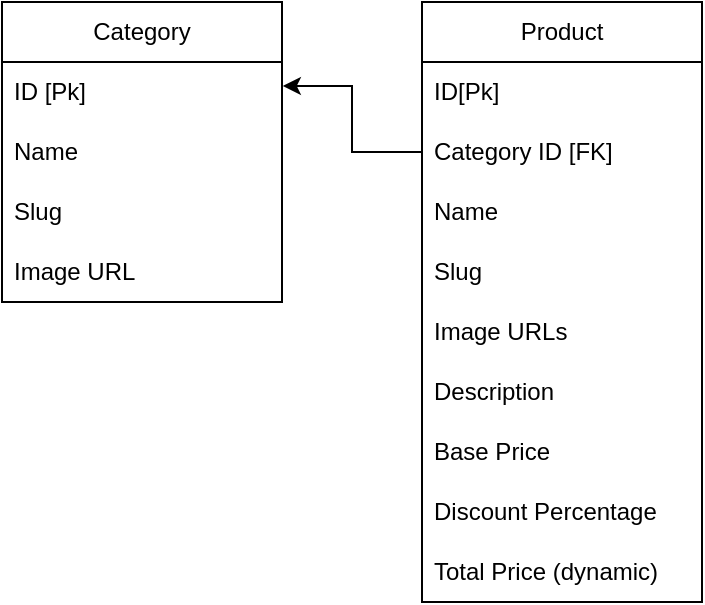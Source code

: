 <mxfile version="22.1.3" type="device">
  <diagram name="Página-1" id="y31d2s6sxo0T7q7b0PLC">
    <mxGraphModel dx="352" dy="180" grid="1" gridSize="10" guides="1" tooltips="1" connect="1" arrows="1" fold="1" page="1" pageScale="1" pageWidth="827" pageHeight="1169" math="0" shadow="0">
      <root>
        <mxCell id="0" />
        <mxCell id="1" parent="0" />
        <mxCell id="qCin7qq2gjYdK3tuqmGP-1" value="Category" style="swimlane;fontStyle=0;childLayout=stackLayout;horizontal=1;startSize=30;horizontalStack=0;resizeParent=1;resizeParentMax=0;resizeLast=0;collapsible=1;marginBottom=0;whiteSpace=wrap;html=1;" vertex="1" parent="1">
          <mxGeometry x="50" y="50" width="140" height="150" as="geometry" />
        </mxCell>
        <mxCell id="qCin7qq2gjYdK3tuqmGP-2" value="ID [Pk]" style="text;strokeColor=none;fillColor=none;align=left;verticalAlign=middle;spacingLeft=4;spacingRight=4;overflow=hidden;points=[[0,0.5],[1,0.5]];portConstraint=eastwest;rotatable=0;whiteSpace=wrap;html=1;" vertex="1" parent="qCin7qq2gjYdK3tuqmGP-1">
          <mxGeometry y="30" width="140" height="30" as="geometry" />
        </mxCell>
        <mxCell id="qCin7qq2gjYdK3tuqmGP-3" value="Name" style="text;strokeColor=none;fillColor=none;align=left;verticalAlign=middle;spacingLeft=4;spacingRight=4;overflow=hidden;points=[[0,0.5],[1,0.5]];portConstraint=eastwest;rotatable=0;whiteSpace=wrap;html=1;" vertex="1" parent="qCin7qq2gjYdK3tuqmGP-1">
          <mxGeometry y="60" width="140" height="30" as="geometry" />
        </mxCell>
        <mxCell id="qCin7qq2gjYdK3tuqmGP-5" value="Slug" style="text;strokeColor=none;fillColor=none;align=left;verticalAlign=middle;spacingLeft=4;spacingRight=4;overflow=hidden;points=[[0,0.5],[1,0.5]];portConstraint=eastwest;rotatable=0;whiteSpace=wrap;html=1;" vertex="1" parent="qCin7qq2gjYdK3tuqmGP-1">
          <mxGeometry y="90" width="140" height="30" as="geometry" />
        </mxCell>
        <mxCell id="qCin7qq2gjYdK3tuqmGP-4" value="Image URL" style="text;strokeColor=none;fillColor=none;align=left;verticalAlign=middle;spacingLeft=4;spacingRight=4;overflow=hidden;points=[[0,0.5],[1,0.5]];portConstraint=eastwest;rotatable=0;whiteSpace=wrap;html=1;" vertex="1" parent="qCin7qq2gjYdK3tuqmGP-1">
          <mxGeometry y="120" width="140" height="30" as="geometry" />
        </mxCell>
        <mxCell id="qCin7qq2gjYdK3tuqmGP-6" value="Product" style="swimlane;fontStyle=0;childLayout=stackLayout;horizontal=1;startSize=30;horizontalStack=0;resizeParent=1;resizeParentMax=0;resizeLast=0;collapsible=1;marginBottom=0;whiteSpace=wrap;html=1;" vertex="1" parent="1">
          <mxGeometry x="260" y="50" width="140" height="300" as="geometry" />
        </mxCell>
        <mxCell id="qCin7qq2gjYdK3tuqmGP-7" value="ID[Pk]" style="text;strokeColor=none;fillColor=none;align=left;verticalAlign=middle;spacingLeft=4;spacingRight=4;overflow=hidden;points=[[0,0.5],[1,0.5]];portConstraint=eastwest;rotatable=0;whiteSpace=wrap;html=1;" vertex="1" parent="qCin7qq2gjYdK3tuqmGP-6">
          <mxGeometry y="30" width="140" height="30" as="geometry" />
        </mxCell>
        <mxCell id="qCin7qq2gjYdK3tuqmGP-15" value="Category ID [FK]" style="text;strokeColor=none;fillColor=none;align=left;verticalAlign=middle;spacingLeft=4;spacingRight=4;overflow=hidden;points=[[0,0.5],[1,0.5]];portConstraint=eastwest;rotatable=0;whiteSpace=wrap;html=1;" vertex="1" parent="qCin7qq2gjYdK3tuqmGP-6">
          <mxGeometry y="60" width="140" height="30" as="geometry" />
        </mxCell>
        <mxCell id="qCin7qq2gjYdK3tuqmGP-8" value="Name" style="text;strokeColor=none;fillColor=none;align=left;verticalAlign=middle;spacingLeft=4;spacingRight=4;overflow=hidden;points=[[0,0.5],[1,0.5]];portConstraint=eastwest;rotatable=0;whiteSpace=wrap;html=1;" vertex="1" parent="qCin7qq2gjYdK3tuqmGP-6">
          <mxGeometry y="90" width="140" height="30" as="geometry" />
        </mxCell>
        <mxCell id="qCin7qq2gjYdK3tuqmGP-10" value="Slug" style="text;strokeColor=none;fillColor=none;align=left;verticalAlign=middle;spacingLeft=4;spacingRight=4;overflow=hidden;points=[[0,0.5],[1,0.5]];portConstraint=eastwest;rotatable=0;whiteSpace=wrap;html=1;" vertex="1" parent="qCin7qq2gjYdK3tuqmGP-6">
          <mxGeometry y="120" width="140" height="30" as="geometry" />
        </mxCell>
        <mxCell id="qCin7qq2gjYdK3tuqmGP-9" value="Image URLs" style="text;strokeColor=none;fillColor=none;align=left;verticalAlign=middle;spacingLeft=4;spacingRight=4;overflow=hidden;points=[[0,0.5],[1,0.5]];portConstraint=eastwest;rotatable=0;whiteSpace=wrap;html=1;" vertex="1" parent="qCin7qq2gjYdK3tuqmGP-6">
          <mxGeometry y="150" width="140" height="30" as="geometry" />
        </mxCell>
        <mxCell id="qCin7qq2gjYdK3tuqmGP-12" value="Description" style="text;strokeColor=none;fillColor=none;align=left;verticalAlign=middle;spacingLeft=4;spacingRight=4;overflow=hidden;points=[[0,0.5],[1,0.5]];portConstraint=eastwest;rotatable=0;whiteSpace=wrap;html=1;" vertex="1" parent="qCin7qq2gjYdK3tuqmGP-6">
          <mxGeometry y="180" width="140" height="30" as="geometry" />
        </mxCell>
        <mxCell id="qCin7qq2gjYdK3tuqmGP-11" value="Base Price" style="text;strokeColor=none;fillColor=none;align=left;verticalAlign=middle;spacingLeft=4;spacingRight=4;overflow=hidden;points=[[0,0.5],[1,0.5]];portConstraint=eastwest;rotatable=0;whiteSpace=wrap;html=1;" vertex="1" parent="qCin7qq2gjYdK3tuqmGP-6">
          <mxGeometry y="210" width="140" height="30" as="geometry" />
        </mxCell>
        <mxCell id="qCin7qq2gjYdK3tuqmGP-13" value="Discount Percentage" style="text;strokeColor=none;fillColor=none;align=left;verticalAlign=middle;spacingLeft=4;spacingRight=4;overflow=hidden;points=[[0,0.5],[1,0.5]];portConstraint=eastwest;rotatable=0;whiteSpace=wrap;html=1;" vertex="1" parent="qCin7qq2gjYdK3tuqmGP-6">
          <mxGeometry y="240" width="140" height="30" as="geometry" />
        </mxCell>
        <mxCell id="qCin7qq2gjYdK3tuqmGP-14" value="Total Price (dynamic)" style="text;strokeColor=none;fillColor=none;align=left;verticalAlign=middle;spacingLeft=4;spacingRight=4;overflow=hidden;points=[[0,0.5],[1,0.5]];portConstraint=eastwest;rotatable=0;whiteSpace=wrap;html=1;" vertex="1" parent="qCin7qq2gjYdK3tuqmGP-6">
          <mxGeometry y="270" width="140" height="30" as="geometry" />
        </mxCell>
        <mxCell id="qCin7qq2gjYdK3tuqmGP-16" style="edgeStyle=orthogonalEdgeStyle;rounded=0;orthogonalLoop=1;jettySize=auto;html=1;exitX=0;exitY=0.5;exitDx=0;exitDy=0;entryX=1.003;entryY=0.4;entryDx=0;entryDy=0;entryPerimeter=0;" edge="1" parent="1" source="qCin7qq2gjYdK3tuqmGP-15" target="qCin7qq2gjYdK3tuqmGP-2">
          <mxGeometry relative="1" as="geometry" />
        </mxCell>
      </root>
    </mxGraphModel>
  </diagram>
</mxfile>
